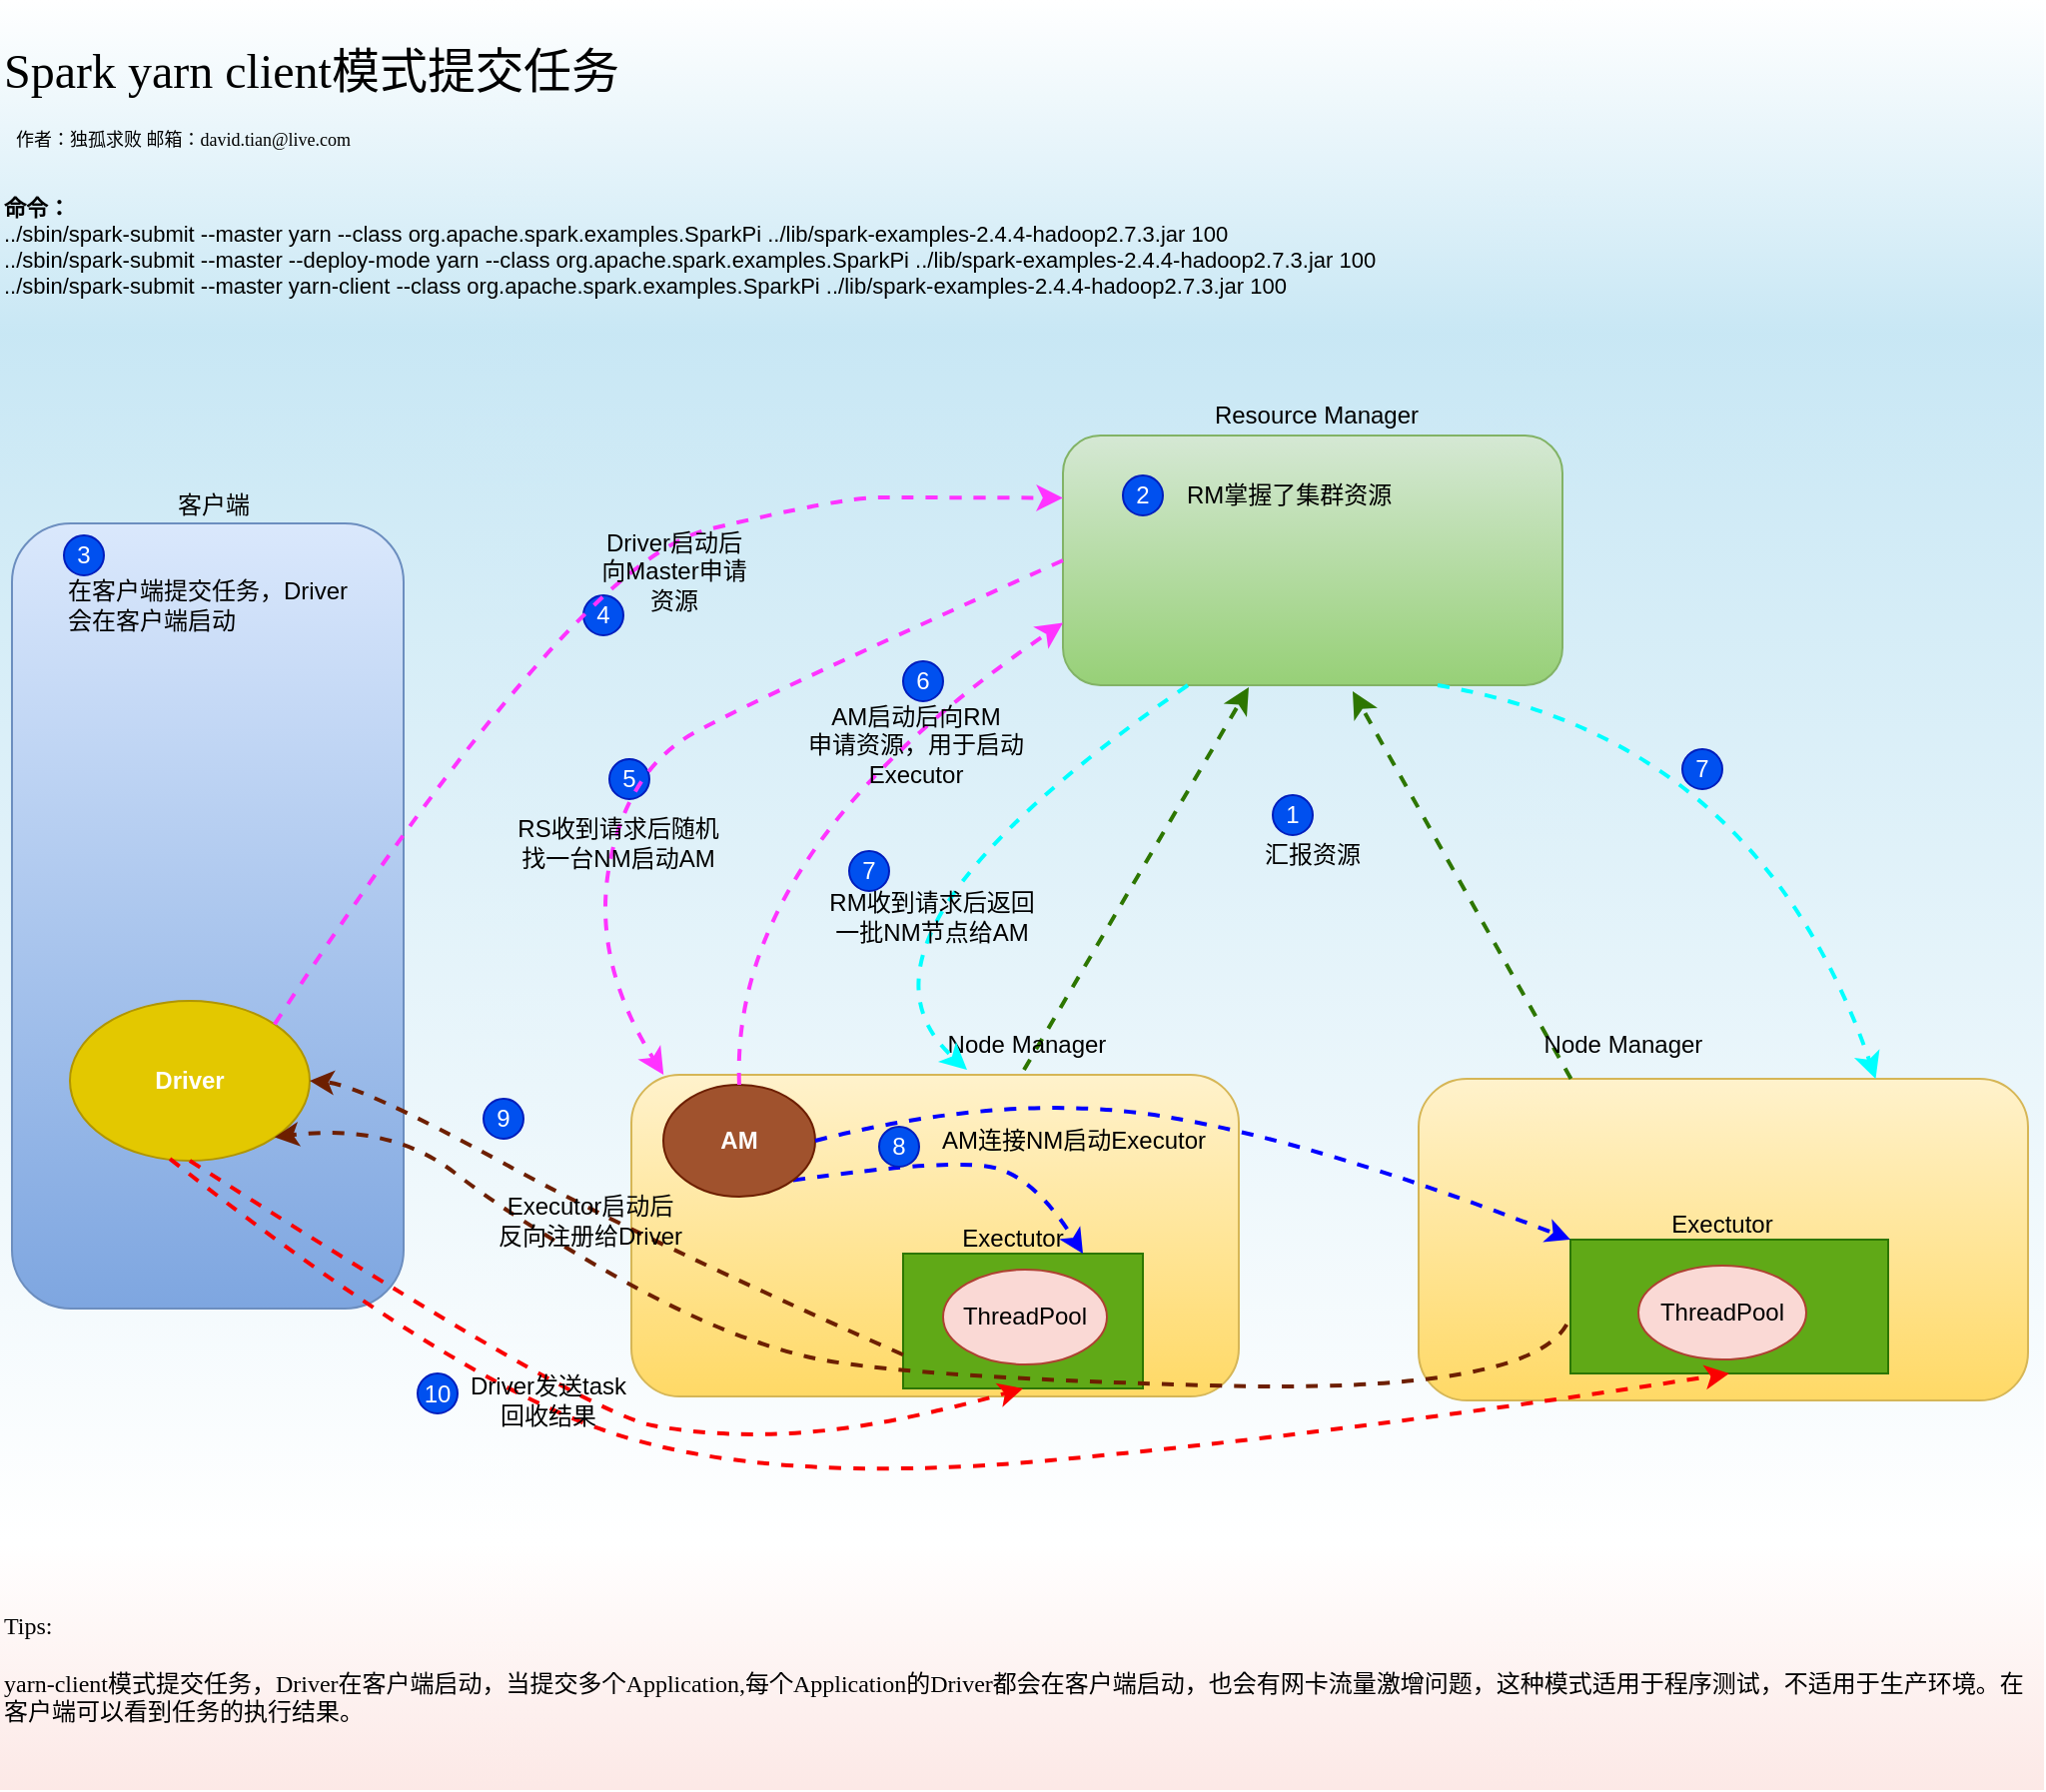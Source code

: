 <mxfile version="12.8.5" type="github">
  <diagram id="k_zAZ2XLnoSjLXmJQRbA" name="Page-1">
    <mxGraphModel dx="830" dy="894" grid="0" gridSize="10" guides="1" tooltips="1" connect="1" arrows="1" fold="1" page="1" pageScale="1" pageWidth="850" pageHeight="1100" math="0" shadow="0">
      <root>
        <mxCell id="0" />
        <mxCell id="1" parent="0" />
        <mxCell id="yTsduYPwjxVKuB2umIeA-47" value="&lt;b&gt;&lt;br&gt;&lt;br&gt;&lt;br&gt;&lt;br&gt;&lt;br&gt;&lt;br&gt;命令：&lt;/b&gt;&lt;br&gt;../sbin/spark-submit --master yarn --class org.apache.spark.examples.SparkPi ../lib/spark-examples-2.4.4-hadoop2.7.3.jar 100&lt;br&gt;../sbin/spark-submit --master --deploy-mode yarn --class org.apache.spark.examples.SparkPi ../lib/spark-examples-2.4.4-hadoop2.7.3.jar 100&lt;br&gt;../sbin/spark-submit --master yarn-client --class org.apache.spark.examples.SparkPi ../lib/spark-examples-2.4.4-hadoop2.7.3.jar 100" style="text;html=1;strokeColor=none;fillColor=#b1ddf0;align=left;verticalAlign=middle;whiteSpace=wrap;rounded=0;fontFamily=Helvetica;fontSize=11;gradientColor=#ffffff;gradientDirection=north;opacity=70;" vertex="1" parent="1">
          <mxGeometry x="18" y="42" width="1023" height="167" as="geometry" />
        </mxCell>
        <mxCell id="yTsduYPwjxVKuB2umIeA-125" value="" style="rounded=0;whiteSpace=wrap;html=1;fillColor=#b1ddf0;strokeColor=none;gradientColor=#ffffff;opacity=70;" vertex="1" parent="1">
          <mxGeometry x="18" y="209" width="1023" height="606" as="geometry" />
        </mxCell>
        <mxCell id="yTsduYPwjxVKuB2umIeA-11" value="" style="rounded=1;whiteSpace=wrap;html=1;fontFamily=Helvetica;fontSize=9;align=left;fillColor=#fff2cc;strokeColor=#d6b656;gradientColor=#ffd966;" vertex="1" parent="1">
          <mxGeometry x="334" y="580" width="304" height="161" as="geometry" />
        </mxCell>
        <mxCell id="yTsduYPwjxVKuB2umIeA-104" value="" style="rounded=0;whiteSpace=wrap;html=1;fillColor=#60a917;strokeColor=#2D7600;fontColor=#ffffff;" vertex="1" parent="1">
          <mxGeometry x="470" y="669.5" width="120" height="67.5" as="geometry" />
        </mxCell>
        <mxCell id="yTsduYPwjxVKuB2umIeA-53" value="" style="rounded=1;whiteSpace=wrap;html=1;fontFamily=Helvetica;fontSize=9;align=left;gradientColor=#ffd966;fillColor=#fff2cc;strokeColor=#d6b656;" vertex="1" parent="1">
          <mxGeometry x="728" y="582" width="305" height="161" as="geometry" />
        </mxCell>
        <mxCell id="yTsduYPwjxVKuB2umIeA-103" value="" style="rounded=0;whiteSpace=wrap;html=1;fillColor=#60a917;strokeColor=#2D7600;fontColor=#ffffff;" vertex="1" parent="1">
          <mxGeometry x="804" y="662.5" width="159" height="67" as="geometry" />
        </mxCell>
        <mxCell id="yTsduYPwjxVKuB2umIeA-48" value="" style="rounded=1;whiteSpace=wrap;html=1;fontFamily=Helvetica;fontSize=9;align=left;fillColor=#dae8fc;strokeColor=#6c8ebf;gradientColor=#7ea6e0;" vertex="1" parent="1">
          <mxGeometry x="24" y="304" width="196" height="393" as="geometry" />
        </mxCell>
        <mxCell id="yTsduYPwjxVKuB2umIeA-3" value="Spark yarn client模式提交任务" style="text;html=1;strokeColor=none;fillColor=none;align=left;verticalAlign=middle;whiteSpace=wrap;rounded=0;fontSize=24;fontFamily=Comic Sans MS;" vertex="1" parent="1">
          <mxGeometry x="18" y="42" width="1014" height="71" as="geometry" />
        </mxCell>
        <mxCell id="yTsduYPwjxVKuB2umIeA-4" value="作者：独孤求败 邮箱：david.tian@live.com" style="text;html=1;strokeColor=none;fillColor=none;align=left;verticalAlign=middle;whiteSpace=wrap;rounded=0;fontSize=9;fontFamily=Comic Sans MS;" vertex="1" parent="1">
          <mxGeometry x="24" y="102" width="360" height="20" as="geometry" />
        </mxCell>
        <mxCell id="yTsduYPwjxVKuB2umIeA-19" value="Master掌握了集群资源" style="text;html=1;strokeColor=none;fillColor=none;align=left;verticalAlign=middle;whiteSpace=wrap;rounded=0;fontFamily=Helvetica;fontSize=12;" vertex="1" parent="1">
          <mxGeometry x="600" y="262.5" width="130" height="35" as="geometry" />
        </mxCell>
        <mxCell id="yTsduYPwjxVKuB2umIeA-20" value="在客户端提交任务，Driver会在客户端启动" style="text;html=1;strokeColor=none;fillColor=none;align=left;verticalAlign=middle;whiteSpace=wrap;rounded=0;fontFamily=Helvetica;fontSize=12;" vertex="1" parent="1">
          <mxGeometry x="50" y="320" width="150" height="50" as="geometry" />
        </mxCell>
        <mxCell id="yTsduYPwjxVKuB2umIeA-33" value="2" style="ellipse;whiteSpace=wrap;html=1;aspect=fixed;fontFamily=Helvetica;fontSize=12;align=center;fillColor=#0050ef;strokeColor=#001DBC;fontColor=#ffffff;" vertex="1" parent="1">
          <mxGeometry x="570" y="270" width="20" height="20" as="geometry" />
        </mxCell>
        <mxCell id="yTsduYPwjxVKuB2umIeA-34" value="3" style="ellipse;whiteSpace=wrap;html=1;aspect=fixed;fontFamily=Helvetica;fontSize=12;align=center;fillColor=#0050ef;strokeColor=#001DBC;fontColor=#ffffff;" vertex="1" parent="1">
          <mxGeometry x="50" y="310" width="20" height="20" as="geometry" />
        </mxCell>
        <mxCell id="yTsduYPwjxVKuB2umIeA-35" value="4" style="ellipse;whiteSpace=wrap;html=1;aspect=fixed;fontFamily=Helvetica;fontSize=12;align=center;fillColor=#0050ef;strokeColor=#001DBC;fontColor=#ffffff;" vertex="1" parent="1">
          <mxGeometry x="310" y="340" width="20" height="20" as="geometry" />
        </mxCell>
        <mxCell id="yTsduYPwjxVKuB2umIeA-38" value="9" style="ellipse;whiteSpace=wrap;html=1;aspect=fixed;fontFamily=Helvetica;fontSize=12;align=center;fillColor=#0050ef;strokeColor=#001DBC;fontColor=#ffffff;" vertex="1" parent="1">
          <mxGeometry x="260" y="592" width="20" height="20" as="geometry" />
        </mxCell>
        <mxCell id="yTsduYPwjxVKuB2umIeA-49" value="" style="rounded=1;whiteSpace=wrap;html=1;fontFamily=Helvetica;fontSize=9;align=left;fillColor=#d5e8d4;strokeColor=#82b366;gradientColor=#97d077;" vertex="1" parent="1">
          <mxGeometry x="550" y="260" width="250" height="125" as="geometry" />
        </mxCell>
        <mxCell id="yTsduYPwjxVKuB2umIeA-50" style="rounded=0;orthogonalLoop=1;jettySize=auto;html=1;exitX=0.75;exitY=0;exitDx=0;exitDy=0;entryX=0.372;entryY=1.008;entryDx=0;entryDy=0;fontFamily=Helvetica;fontSize=12;entryPerimeter=0;strokeColor=#2D7600;strokeWidth=2;fillColor=#60a917;endSize=7;dashed=1;" edge="1" parent="1" target="yTsduYPwjxVKuB2umIeA-49">
          <mxGeometry relative="1" as="geometry">
            <mxPoint x="530.5" y="577.5" as="sourcePoint" />
          </mxGeometry>
        </mxCell>
        <mxCell id="yTsduYPwjxVKuB2umIeA-52" style="edgeStyle=none;rounded=0;orthogonalLoop=1;jettySize=auto;html=1;exitX=0.25;exitY=0;exitDx=0;exitDy=0;entryX=0.58;entryY=1.024;entryDx=0;entryDy=0;fontFamily=Helvetica;fontSize=12;entryPerimeter=0;strokeColor=#2D7600;strokeWidth=2;fillColor=#60a917;endSize=7;dashed=1;" edge="1" parent="1" source="yTsduYPwjxVKuB2umIeA-53" target="yTsduYPwjxVKuB2umIeA-49">
          <mxGeometry relative="1" as="geometry" />
        </mxCell>
        <mxCell id="yTsduYPwjxVKuB2umIeA-54" value="Resource Manager" style="text;html=1;strokeColor=none;fillColor=none;align=center;verticalAlign=middle;whiteSpace=wrap;rounded=0;fontFamily=Helvetica;fontSize=12;" vertex="1" parent="1">
          <mxGeometry x="620" y="240" width="114" height="20" as="geometry" />
        </mxCell>
        <mxCell id="yTsduYPwjxVKuB2umIeA-55" value="Node Manager" style="text;html=1;strokeColor=none;fillColor=none;align=center;verticalAlign=middle;whiteSpace=wrap;rounded=0;fontFamily=Helvetica;fontSize=12;" vertex="1" parent="1">
          <mxGeometry x="490" y="555" width="84" height="20" as="geometry" />
        </mxCell>
        <mxCell id="yTsduYPwjxVKuB2umIeA-56" value="Node Manager" style="text;html=1;strokeColor=none;fillColor=none;align=center;verticalAlign=middle;whiteSpace=wrap;rounded=0;fontFamily=Helvetica;fontSize=12;" vertex="1" parent="1">
          <mxGeometry x="781" y="555" width="99" height="20" as="geometry" />
        </mxCell>
        <mxCell id="yTsduYPwjxVKuB2umIeA-57" value="客户端" style="text;html=1;strokeColor=none;fillColor=none;align=center;verticalAlign=middle;whiteSpace=wrap;rounded=0;fontFamily=Helvetica;fontSize=12;" vertex="1" parent="1">
          <mxGeometry x="105" y="285" width="40" height="20" as="geometry" />
        </mxCell>
        <mxCell id="yTsduYPwjxVKuB2umIeA-58" value="汇报资源" style="text;html=1;strokeColor=none;fillColor=none;align=center;verticalAlign=middle;whiteSpace=wrap;rounded=0;fontFamily=Helvetica;fontSize=12;" vertex="1" parent="1">
          <mxGeometry x="600" y="460" width="150" height="20" as="geometry" />
        </mxCell>
        <mxCell id="yTsduYPwjxVKuB2umIeA-59" value="RM掌握了集群资源" style="text;html=1;strokeColor=none;fillColor=none;align=left;verticalAlign=middle;whiteSpace=wrap;rounded=0;fontFamily=Helvetica;fontSize=12;" vertex="1" parent="1">
          <mxGeometry x="610" y="272.5" width="130" height="35" as="geometry" />
        </mxCell>
        <mxCell id="yTsduYPwjxVKuB2umIeA-66" value="" style="curved=1;endArrow=classic;html=1;fontFamily=Helvetica;fontSize=12;exitX=1;exitY=1;exitDx=0;exitDy=0;entryX=0.75;entryY=0;entryDx=0;entryDy=0;startArrow=none;startFill=0;strokeColor=#0000FF;strokeWidth=2;dashed=1;" edge="1" parent="1" source="yTsduYPwjxVKuB2umIeA-76" target="yTsduYPwjxVKuB2umIeA-104">
          <mxGeometry width="50" height="50" relative="1" as="geometry">
            <mxPoint x="533.5" y="695.5" as="sourcePoint" />
            <mxPoint x="837" y="638" as="targetPoint" />
            <Array as="points">
              <mxPoint x="498" y="621" />
              <mxPoint x="537" y="633" />
            </Array>
          </mxGeometry>
        </mxCell>
        <mxCell id="yTsduYPwjxVKuB2umIeA-68" value="AM连接NM启动Executor" style="text;html=1;strokeColor=none;fillColor=none;align=center;verticalAlign=middle;whiteSpace=wrap;rounded=0;fontFamily=Helvetica;fontSize=12;" vertex="1" parent="1">
          <mxGeometry x="438" y="603" width="235" height="20" as="geometry" />
        </mxCell>
        <mxCell id="yTsduYPwjxVKuB2umIeA-69" value="1" style="ellipse;whiteSpace=wrap;html=1;aspect=fixed;fontFamily=Helvetica;fontSize=12;align=center;fillColor=#0050ef;strokeColor=#001DBC;fontColor=#ffffff;" vertex="1" parent="1">
          <mxGeometry x="655" y="440" width="20" height="20" as="geometry" />
        </mxCell>
        <mxCell id="yTsduYPwjxVKuB2umIeA-70" value="2" style="ellipse;whiteSpace=wrap;html=1;aspect=fixed;fontFamily=Helvetica;fontSize=12;align=center;fillColor=#0050ef;strokeColor=#001DBC;fontColor=#ffffff;" vertex="1" parent="1">
          <mxGeometry x="580" y="280" width="20" height="20" as="geometry" />
        </mxCell>
        <mxCell id="yTsduYPwjxVKuB2umIeA-73" value="7" style="ellipse;whiteSpace=wrap;html=1;aspect=fixed;fontFamily=Helvetica;fontSize=12;align=center;fillColor=#0050ef;strokeColor=#001DBC;fontColor=#ffffff;" vertex="1" parent="1">
          <mxGeometry x="860" y="417" width="20" height="20" as="geometry" />
        </mxCell>
        <mxCell id="yTsduYPwjxVKuB2umIeA-74" value="8" style="ellipse;whiteSpace=wrap;html=1;aspect=fixed;fontFamily=Helvetica;fontSize=12;align=center;fillColor=#0050ef;strokeColor=#001DBC;fontColor=#ffffff;" vertex="1" parent="1">
          <mxGeometry x="458" y="606" width="20" height="20" as="geometry" />
        </mxCell>
        <mxCell id="yTsduYPwjxVKuB2umIeA-75" value="Tips:&lt;br&gt;&lt;br&gt;yarn-client模式提交任务，Driver在客户端启动，当提交多个Application,每个Application的Driver都会在客户端启动，也会有网卡流量激增问题，这种模式适用于程序测试，不适用于生产环境。在客户端可以看到任务的执行结果。" style="rounded=0;whiteSpace=wrap;html=1;fontFamily=Comic Sans MS;fontSize=12;align=left;fillColor=#fad9d5;strokeColor=none;gradientColor=#ffffff;gradientDirection=north;opacity=60;" vertex="1" parent="1">
          <mxGeometry x="18" y="815" width="1023" height="123" as="geometry" />
        </mxCell>
        <mxCell id="yTsduYPwjxVKuB2umIeA-76" value="AM" style="ellipse;whiteSpace=wrap;html=1;fontFamily=Helvetica;fontSize=12;align=center;fontStyle=1;fillColor=#a0522d;strokeColor=#6D1F00;fontColor=#ffffff;" vertex="1" parent="1">
          <mxGeometry x="350" y="585" width="76" height="56" as="geometry" />
        </mxCell>
        <mxCell id="yTsduYPwjxVKuB2umIeA-77" value="5" style="ellipse;whiteSpace=wrap;html=1;aspect=fixed;fontFamily=Helvetica;fontSize=12;align=center;fillColor=#0050ef;strokeColor=#001DBC;fontColor=#ffffff;" vertex="1" parent="1">
          <mxGeometry x="323" y="422" width="20" height="20" as="geometry" />
        </mxCell>
        <mxCell id="yTsduYPwjxVKuB2umIeA-78" value="" style="curved=1;endArrow=classic;html=1;exitX=0;exitY=0.5;exitDx=0;exitDy=0;entryX=0.053;entryY=0;entryDx=0;entryDy=0;strokeColor=#FF33FF;strokeWidth=2;entryPerimeter=0;fillColor=#d80073;endSize=7;dashed=1;" edge="1" parent="1" source="yTsduYPwjxVKuB2umIeA-49" target="yTsduYPwjxVKuB2umIeA-11">
          <mxGeometry width="50" height="50" relative="1" as="geometry">
            <mxPoint x="430" y="650" as="sourcePoint" />
            <mxPoint x="405.5" y="577.5" as="targetPoint" />
            <Array as="points">
              <mxPoint x="400" y="390" />
              <mxPoint x="332" y="427" />
              <mxPoint x="314" y="523" />
            </Array>
          </mxGeometry>
        </mxCell>
        <mxCell id="yTsduYPwjxVKuB2umIeA-79" value="RS收到请求后随机&lt;br&gt;找一台NM启动AM" style="text;html=1;align=center;verticalAlign=middle;resizable=0;points=[];labelBackgroundColor=none;labelBorderColor=none;" vertex="1" connectable="0" parent="yTsduYPwjxVKuB2umIeA-78">
          <mxGeometry x="0.17" y="2" relative="1" as="geometry">
            <mxPoint x="-9.68" y="36.76" as="offset" />
          </mxGeometry>
        </mxCell>
        <mxCell id="yTsduYPwjxVKuB2umIeA-80" value="" style="curved=1;endArrow=classic;html=1;exitX=0.5;exitY=0;exitDx=0;exitDy=0;entryX=0;entryY=0.75;entryDx=0;entryDy=0;strokeColor=#FF33FF;strokeWidth=2;fillColor=#60a917;endSize=7;dashed=1;" edge="1" parent="1" source="yTsduYPwjxVKuB2umIeA-76" target="yTsduYPwjxVKuB2umIeA-49">
          <mxGeometry width="50" height="50" relative="1" as="geometry">
            <mxPoint x="430" y="650" as="sourcePoint" />
            <mxPoint x="480" y="600" as="targetPoint" />
            <Array as="points">
              <mxPoint x="383" y="467" />
            </Array>
          </mxGeometry>
        </mxCell>
        <mxCell id="yTsduYPwjxVKuB2umIeA-81" value="AM启动后向RM&lt;br&gt;申请资源，用于启动&lt;br&gt;Executor" style="text;html=1;align=center;verticalAlign=middle;resizable=0;points=[];labelBackgroundColor=none;" vertex="1" connectable="0" parent="yTsduYPwjxVKuB2umIeA-80">
          <mxGeometry x="0.231" y="-16" relative="1" as="geometry">
            <mxPoint x="18.95" y="-21.41" as="offset" />
          </mxGeometry>
        </mxCell>
        <mxCell id="yTsduYPwjxVKuB2umIeA-82" value="6" style="ellipse;whiteSpace=wrap;html=1;aspect=fixed;fontFamily=Helvetica;fontSize=12;align=center;fillColor=#0050ef;strokeColor=#001DBC;fontColor=#ffffff;" vertex="1" parent="1">
          <mxGeometry x="470" y="373" width="20" height="20" as="geometry" />
        </mxCell>
        <mxCell id="yTsduYPwjxVKuB2umIeA-83" value="" style="curved=1;endArrow=classic;html=1;exitX=0.25;exitY=1;exitDx=0;exitDy=0;entryX=0.636;entryY=0;entryDx=0;entryDy=0;entryPerimeter=0;strokeColor=#00FFFF;strokeWidth=2;fillColor=#b1ddf0;endSize=7;dashed=1;" edge="1" parent="1" source="yTsduYPwjxVKuB2umIeA-49">
          <mxGeometry width="50" height="50" relative="1" as="geometry">
            <mxPoint x="430" y="650" as="sourcePoint" />
            <mxPoint x="502" y="577.5" as="targetPoint" />
            <Array as="points">
              <mxPoint x="429" y="512" />
            </Array>
          </mxGeometry>
        </mxCell>
        <mxCell id="yTsduYPwjxVKuB2umIeA-93" value="RM收到请求后返回&lt;br&gt;一批NM节点给AM" style="text;html=1;align=center;verticalAlign=middle;resizable=0;points=[];labelBackgroundColor=none;" vertex="1" connectable="0" parent="yTsduYPwjxVKuB2umIeA-83">
          <mxGeometry x="0.069" y="22" relative="1" as="geometry">
            <mxPoint as="offset" />
          </mxGeometry>
        </mxCell>
        <mxCell id="yTsduYPwjxVKuB2umIeA-84" value="" style="curved=1;endArrow=classic;html=1;exitX=0.75;exitY=1;exitDx=0;exitDy=0;entryX=0.75;entryY=0;entryDx=0;entryDy=0;strokeColor=#00FFFF;strokeWidth=2;fillColor=#b1ddf0;endSize=7;dashed=1;" edge="1" parent="1" source="yTsduYPwjxVKuB2umIeA-49" target="yTsduYPwjxVKuB2umIeA-53">
          <mxGeometry width="50" height="50" relative="1" as="geometry">
            <mxPoint x="550" y="650" as="sourcePoint" />
            <mxPoint x="600" y="600" as="targetPoint" />
            <Array as="points">
              <mxPoint x="898" y="412" />
            </Array>
          </mxGeometry>
        </mxCell>
        <mxCell id="yTsduYPwjxVKuB2umIeA-86" value="7" style="ellipse;whiteSpace=wrap;html=1;aspect=fixed;fontFamily=Helvetica;fontSize=12;align=center;fillColor=#0050ef;strokeColor=#001DBC;fontColor=#ffffff;" vertex="1" parent="1">
          <mxGeometry x="443" y="468" width="20" height="20" as="geometry" />
        </mxCell>
        <mxCell id="yTsduYPwjxVKuB2umIeA-88" value="Driver" style="ellipse;whiteSpace=wrap;html=1;fontFamily=Helvetica;fontSize=12;align=center;fontStyle=1;fillColor=#e3c800;strokeColor=#B09500;fontColor=#ffffff;" vertex="1" parent="1">
          <mxGeometry x="53" y="543" width="120" height="80" as="geometry" />
        </mxCell>
        <mxCell id="yTsduYPwjxVKuB2umIeA-90" value="" style="curved=1;endArrow=classic;html=1;exitX=1;exitY=0;exitDx=0;exitDy=0;entryX=0;entryY=0.25;entryDx=0;entryDy=0;strokeColor=#FF33FF;strokeWidth=2;fillColor=#d80073;endSize=7;dashed=1;" edge="1" parent="1" source="yTsduYPwjxVKuB2umIeA-88" target="yTsduYPwjxVKuB2umIeA-49">
          <mxGeometry width="50" height="50" relative="1" as="geometry">
            <mxPoint x="215" y="437.5" as="sourcePoint" />
            <mxPoint x="560" y="395" as="targetPoint" />
            <Array as="points">
              <mxPoint x="306" y="323" />
              <mxPoint x="439" y="291" />
              <mxPoint x="477" y="291" />
            </Array>
          </mxGeometry>
        </mxCell>
        <mxCell id="yTsduYPwjxVKuB2umIeA-91" value="Driver启动后&lt;br&gt;向Master申请&lt;br&gt;资源" style="text;html=1;align=center;verticalAlign=middle;resizable=0;points=[];labelBackgroundColor=none;" vertex="1" connectable="0" parent="yTsduYPwjxVKuB2umIeA-90">
          <mxGeometry x="0.231" y="-16" relative="1" as="geometry">
            <mxPoint as="offset" />
          </mxGeometry>
        </mxCell>
        <mxCell id="yTsduYPwjxVKuB2umIeA-99" value="Exectutor" style="text;html=1;strokeColor=none;fillColor=none;align=center;verticalAlign=middle;whiteSpace=wrap;rounded=0;" vertex="1" parent="1">
          <mxGeometry x="860" y="644.5" width="40" height="20" as="geometry" />
        </mxCell>
        <mxCell id="yTsduYPwjxVKuB2umIeA-100" value="ThreadPool" style="ellipse;whiteSpace=wrap;html=1;fillColor=#fad9d5;strokeColor=#ae4132;" vertex="1" parent="1">
          <mxGeometry x="490" y="677.5" width="82" height="47.5" as="geometry" />
        </mxCell>
        <mxCell id="yTsduYPwjxVKuB2umIeA-101" value="ThreadPool" style="ellipse;whiteSpace=wrap;html=1;fillColor=#fad9d5;strokeColor=#ae4132;" vertex="1" parent="1">
          <mxGeometry x="838" y="675.5" width="84" height="47" as="geometry" />
        </mxCell>
        <mxCell id="yTsduYPwjxVKuB2umIeA-105" value="Exectutor" style="text;html=1;strokeColor=none;fillColor=none;align=center;verticalAlign=middle;whiteSpace=wrap;rounded=0;" vertex="1" parent="1">
          <mxGeometry x="505" y="652" width="40" height="20" as="geometry" />
        </mxCell>
        <mxCell id="yTsduYPwjxVKuB2umIeA-108" value="" style="curved=1;endArrow=classic;html=1;exitX=1;exitY=0.5;exitDx=0;exitDy=0;entryX=0;entryY=0;entryDx=0;entryDy=0;strokeColor=#0000FF;strokeWidth=2;dashed=1;" edge="1" parent="1" source="yTsduYPwjxVKuB2umIeA-76" target="yTsduYPwjxVKuB2umIeA-103">
          <mxGeometry width="50" height="50" relative="1" as="geometry">
            <mxPoint x="622.5" y="395" as="sourcePoint" />
            <mxPoint x="512" y="587.5" as="targetPoint" />
            <Array as="points">
              <mxPoint x="524" y="588" />
              <mxPoint x="679" y="614" />
            </Array>
          </mxGeometry>
        </mxCell>
        <mxCell id="yTsduYPwjxVKuB2umIeA-111" value="" style="curved=1;endArrow=classic;html=1;exitX=0.243;exitY=0.764;exitDx=0;exitDy=0;entryX=1;entryY=1;entryDx=0;entryDy=0;strokeColor=#6D1F00;strokeWidth=2;fillColor=#a0522d;exitPerimeter=0;dashed=1;" edge="1" parent="1" source="yTsduYPwjxVKuB2umIeA-53" target="yTsduYPwjxVKuB2umIeA-88">
          <mxGeometry width="50" height="50" relative="1" as="geometry">
            <mxPoint x="747.5" y="395" as="sourcePoint" />
            <mxPoint x="966.75" y="592" as="targetPoint" />
            <Array as="points">
              <mxPoint x="782" y="740" />
              <mxPoint x="463" y="731" />
              <mxPoint x="380" y="711" />
              <mxPoint x="278" y="654" />
              <mxPoint x="213" y="604" />
            </Array>
          </mxGeometry>
        </mxCell>
        <mxCell id="yTsduYPwjxVKuB2umIeA-112" value="" style="curved=1;endArrow=classic;html=1;exitX=0;exitY=0.75;exitDx=0;exitDy=0;entryX=1;entryY=0.5;entryDx=0;entryDy=0;strokeColor=#6D1F00;strokeWidth=2;fillColor=#a0522d;dashed=1;" edge="1" parent="1" source="yTsduYPwjxVKuB2umIeA-104" target="yTsduYPwjxVKuB2umIeA-88">
          <mxGeometry width="50" height="50" relative="1" as="geometry">
            <mxPoint x="853.75" y="739.5" as="sourcePoint" />
            <mxPoint x="135" y="534" as="targetPoint" />
            <Array as="points">
              <mxPoint x="343" y="664" />
              <mxPoint x="198" y="585" />
            </Array>
          </mxGeometry>
        </mxCell>
        <mxCell id="yTsduYPwjxVKuB2umIeA-114" value="Executor启动后&lt;br&gt;反向注册给Driver" style="text;html=1;align=center;verticalAlign=middle;resizable=0;points=[];labelBackgroundColor=none;" vertex="1" connectable="0" parent="yTsduYPwjxVKuB2umIeA-112">
          <mxGeometry x="0.452" y="-1" relative="1" as="geometry">
            <mxPoint x="56.8" y="37.67" as="offset" />
          </mxGeometry>
        </mxCell>
        <mxCell id="yTsduYPwjxVKuB2umIeA-117" value="" style="curved=1;endArrow=classic;html=1;exitX=0.5;exitY=1;exitDx=0;exitDy=0;entryX=0.5;entryY=1;entryDx=0;entryDy=0;strokeColor=#FA0000;strokeWidth=2;fillColor=#e51400;dashed=1;" edge="1" parent="1" source="yTsduYPwjxVKuB2umIeA-88" target="yTsduYPwjxVKuB2umIeA-104">
          <mxGeometry width="50" height="50" relative="1" as="geometry">
            <mxPoint x="560" y="332.5" as="sourcePoint" />
            <mxPoint x="360.112" y="590" as="targetPoint" />
            <Array as="points">
              <mxPoint x="310" y="749" />
              <mxPoint x="379" y="762" />
              <mxPoint x="462" y="756" />
            </Array>
          </mxGeometry>
        </mxCell>
        <mxCell id="yTsduYPwjxVKuB2umIeA-119" value="" style="curved=1;endArrow=classic;html=1;exitX=0.417;exitY=0.988;exitDx=0;exitDy=0;entryX=0.5;entryY=1;entryDx=0;entryDy=0;strokeColor=#FA0000;strokeWidth=2;fillColor=#e51400;exitPerimeter=0;dashed=1;" edge="1" parent="1" source="yTsduYPwjxVKuB2umIeA-88" target="yTsduYPwjxVKuB2umIeA-103">
          <mxGeometry width="50" height="50" relative="1" as="geometry">
            <mxPoint x="123" y="633" as="sourcePoint" />
            <mxPoint x="540" y="747" as="targetPoint" />
            <Array as="points">
              <mxPoint x="240" y="730" />
              <mxPoint x="401" y="786" />
              <mxPoint x="686" y="760" />
            </Array>
          </mxGeometry>
        </mxCell>
        <mxCell id="yTsduYPwjxVKuB2umIeA-120" value="Driver发送task&lt;br&gt;回收结果" style="text;html=1;align=center;verticalAlign=middle;resizable=0;points=[];labelBackgroundColor=none;" vertex="1" connectable="0" parent="yTsduYPwjxVKuB2umIeA-119">
          <mxGeometry x="-0.452" y="5" relative="1" as="geometry">
            <mxPoint as="offset" />
          </mxGeometry>
        </mxCell>
        <mxCell id="yTsduYPwjxVKuB2umIeA-124" value="10" style="ellipse;whiteSpace=wrap;html=1;aspect=fixed;fontFamily=Helvetica;fontSize=12;align=center;fillColor=#0050ef;strokeColor=#001DBC;fontColor=#ffffff;" vertex="1" parent="1">
          <mxGeometry x="227" y="729.5" width="20" height="20" as="geometry" />
        </mxCell>
      </root>
    </mxGraphModel>
  </diagram>
</mxfile>
